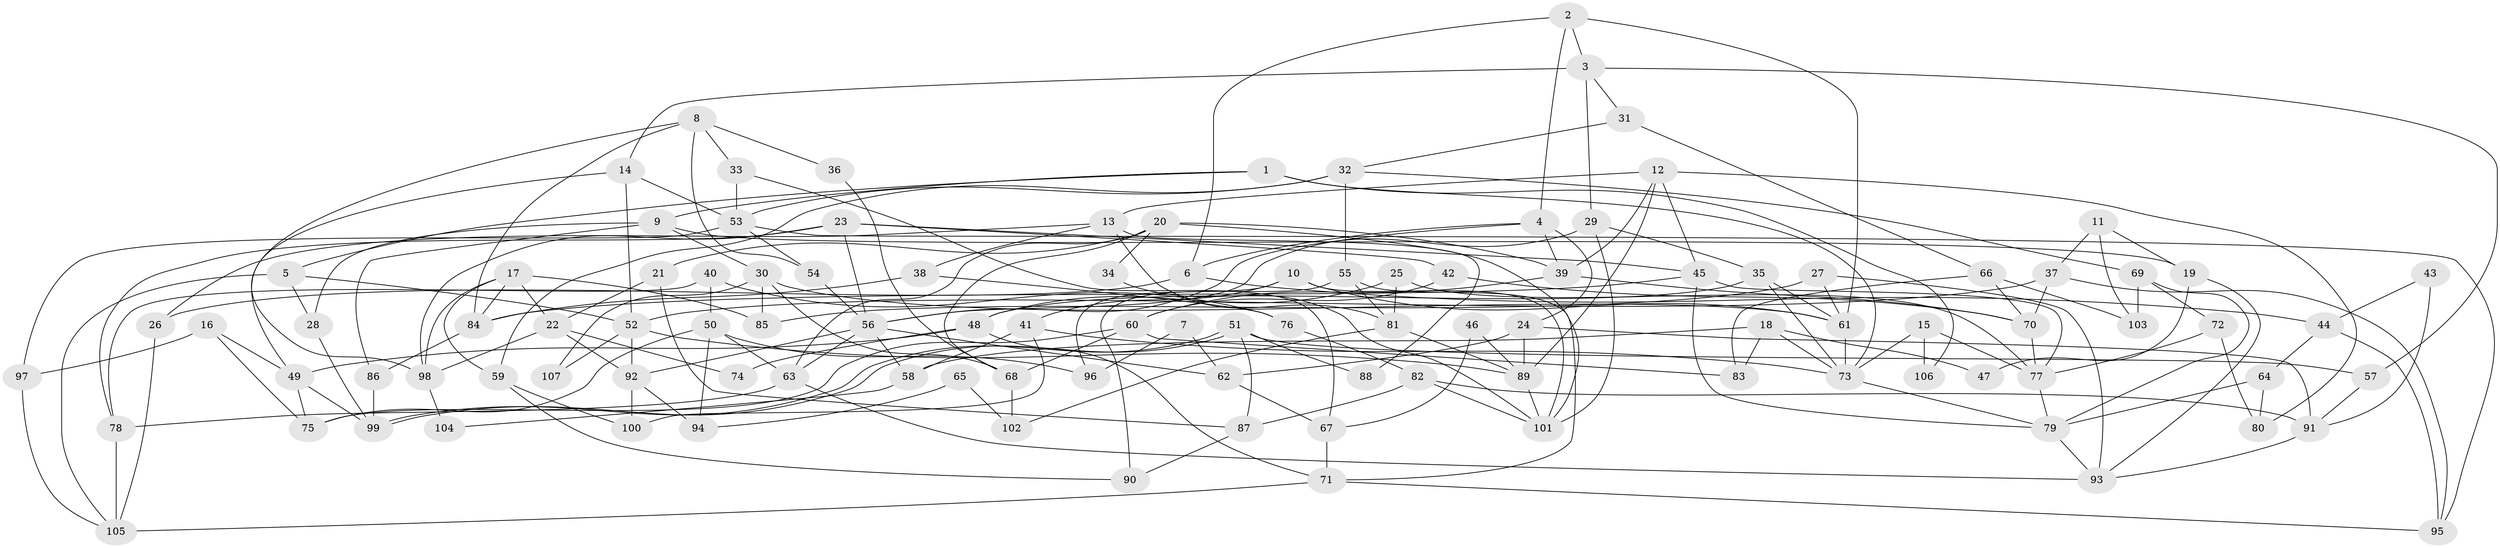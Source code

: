 // Generated by graph-tools (version 1.1) at 2025/51/03/09/25 04:51:39]
// undirected, 107 vertices, 214 edges
graph export_dot {
graph [start="1"]
  node [color=gray90,style=filled];
  1;
  2;
  3;
  4;
  5;
  6;
  7;
  8;
  9;
  10;
  11;
  12;
  13;
  14;
  15;
  16;
  17;
  18;
  19;
  20;
  21;
  22;
  23;
  24;
  25;
  26;
  27;
  28;
  29;
  30;
  31;
  32;
  33;
  34;
  35;
  36;
  37;
  38;
  39;
  40;
  41;
  42;
  43;
  44;
  45;
  46;
  47;
  48;
  49;
  50;
  51;
  52;
  53;
  54;
  55;
  56;
  57;
  58;
  59;
  60;
  61;
  62;
  63;
  64;
  65;
  66;
  67;
  68;
  69;
  70;
  71;
  72;
  73;
  74;
  75;
  76;
  77;
  78;
  79;
  80;
  81;
  82;
  83;
  84;
  85;
  86;
  87;
  88;
  89;
  90;
  91;
  92;
  93;
  94;
  95;
  96;
  97;
  98;
  99;
  100;
  101;
  102;
  103;
  104;
  105;
  106;
  107;
  1 -- 73;
  1 -- 9;
  1 -- 5;
  1 -- 106;
  2 -- 6;
  2 -- 4;
  2 -- 3;
  2 -- 61;
  3 -- 31;
  3 -- 14;
  3 -- 29;
  3 -- 57;
  4 -- 24;
  4 -- 56;
  4 -- 6;
  4 -- 39;
  5 -- 52;
  5 -- 28;
  5 -- 105;
  6 -- 26;
  6 -- 44;
  7 -- 62;
  7 -- 96;
  8 -- 98;
  8 -- 54;
  8 -- 33;
  8 -- 36;
  8 -- 84;
  9 -- 30;
  9 -- 28;
  9 -- 19;
  9 -- 86;
  10 -- 61;
  10 -- 101;
  10 -- 41;
  10 -- 96;
  11 -- 37;
  11 -- 19;
  11 -- 103;
  12 -- 45;
  12 -- 39;
  12 -- 13;
  12 -- 80;
  12 -- 89;
  13 -- 81;
  13 -- 26;
  13 -- 38;
  13 -- 88;
  14 -- 53;
  14 -- 49;
  14 -- 52;
  15 -- 73;
  15 -- 77;
  15 -- 106;
  16 -- 75;
  16 -- 97;
  16 -- 49;
  17 -- 84;
  17 -- 98;
  17 -- 22;
  17 -- 59;
  17 -- 85;
  18 -- 58;
  18 -- 73;
  18 -- 47;
  18 -- 83;
  19 -- 93;
  19 -- 47;
  20 -- 63;
  20 -- 39;
  20 -- 21;
  20 -- 34;
  20 -- 68;
  20 -- 101;
  21 -- 22;
  21 -- 87;
  22 -- 92;
  22 -- 74;
  22 -- 98;
  23 -- 45;
  23 -- 78;
  23 -- 42;
  23 -- 56;
  23 -- 98;
  24 -- 89;
  24 -- 91;
  24 -- 62;
  25 -- 81;
  25 -- 48;
  25 -- 77;
  26 -- 105;
  27 -- 85;
  27 -- 61;
  27 -- 93;
  28 -- 99;
  29 -- 56;
  29 -- 35;
  29 -- 101;
  30 -- 68;
  30 -- 61;
  30 -- 85;
  30 -- 107;
  31 -- 66;
  31 -- 32;
  32 -- 69;
  32 -- 53;
  32 -- 55;
  32 -- 59;
  33 -- 67;
  33 -- 53;
  34 -- 101;
  35 -- 61;
  35 -- 48;
  35 -- 73;
  36 -- 68;
  37 -- 70;
  37 -- 52;
  37 -- 95;
  38 -- 84;
  38 -- 76;
  39 -- 60;
  39 -- 70;
  40 -- 76;
  40 -- 50;
  40 -- 78;
  41 -- 100;
  41 -- 58;
  41 -- 73;
  42 -- 70;
  42 -- 60;
  43 -- 44;
  43 -- 91;
  44 -- 95;
  44 -- 64;
  45 -- 84;
  45 -- 79;
  45 -- 77;
  46 -- 89;
  46 -- 67;
  48 -- 49;
  48 -- 71;
  48 -- 74;
  49 -- 75;
  49 -- 99;
  50 -- 75;
  50 -- 63;
  50 -- 94;
  50 -- 96;
  51 -- 57;
  51 -- 99;
  51 -- 99;
  51 -- 87;
  51 -- 88;
  52 -- 89;
  52 -- 92;
  52 -- 107;
  53 -- 95;
  53 -- 54;
  53 -- 97;
  54 -- 56;
  55 -- 90;
  55 -- 71;
  55 -- 81;
  56 -- 63;
  56 -- 58;
  56 -- 62;
  56 -- 92;
  57 -- 91;
  58 -- 104;
  59 -- 90;
  59 -- 100;
  60 -- 83;
  60 -- 68;
  60 -- 75;
  61 -- 73;
  62 -- 67;
  63 -- 93;
  63 -- 78;
  64 -- 79;
  64 -- 80;
  65 -- 94;
  65 -- 102;
  66 -- 103;
  66 -- 70;
  66 -- 83;
  67 -- 71;
  68 -- 102;
  69 -- 72;
  69 -- 79;
  69 -- 103;
  70 -- 77;
  71 -- 95;
  71 -- 105;
  72 -- 80;
  72 -- 77;
  73 -- 79;
  76 -- 82;
  77 -- 79;
  78 -- 105;
  79 -- 93;
  81 -- 89;
  81 -- 102;
  82 -- 87;
  82 -- 101;
  82 -- 91;
  84 -- 86;
  86 -- 99;
  87 -- 90;
  89 -- 101;
  91 -- 93;
  92 -- 94;
  92 -- 100;
  97 -- 105;
  98 -- 104;
}
